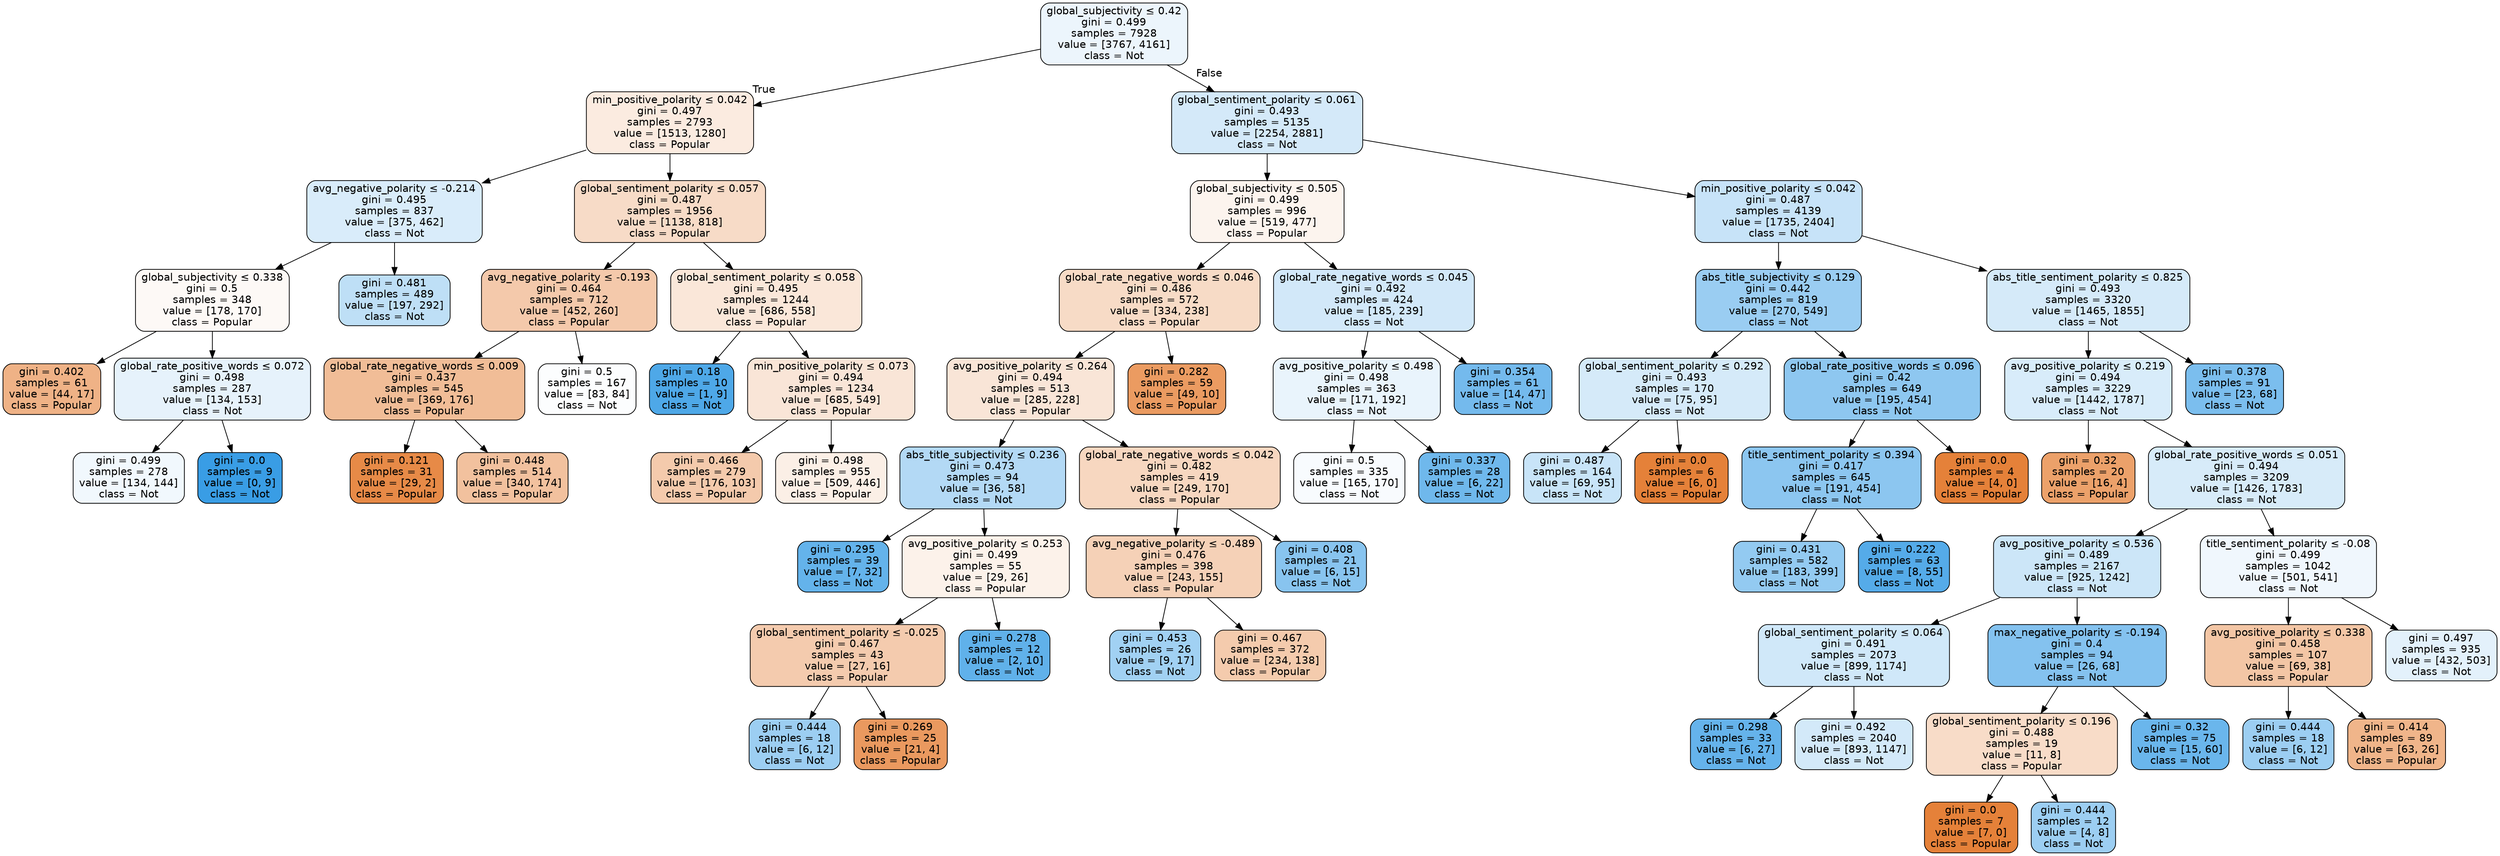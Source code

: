 digraph Tree {
node [shape=box, style="filled, rounded", color="black", fontname=helvetica] ;
edge [fontname=helvetica] ;
0 [label=<global_subjectivity &le; 0.42<br/>gini = 0.499<br/>samples = 7928<br/>value = [3767, 4161]<br/>class = Not>, fillcolor="#399de518"] ;
1 [label=<min_positive_polarity &le; 0.042<br/>gini = 0.497<br/>samples = 2793<br/>value = [1513, 1280]<br/>class = Popular>, fillcolor="#e5813927"] ;
0 -> 1 [labeldistance=2.5, labelangle=45, headlabel="True"] ;
3 [label=<avg_negative_polarity &le; -0.214<br/>gini = 0.495<br/>samples = 837<br/>value = [375, 462]<br/>class = Not>, fillcolor="#399de530"] ;
1 -> 3 ;
29 [label=<global_subjectivity &le; 0.338<br/>gini = 0.5<br/>samples = 348<br/>value = [178, 170]<br/>class = Popular>, fillcolor="#e581390b"] ;
3 -> 29 ;
31 [label=<gini = 0.402<br/>samples = 61<br/>value = [44, 17]<br/>class = Popular>, fillcolor="#e581399c"] ;
29 -> 31 ;
32 [label=<global_rate_positive_words &le; 0.072<br/>gini = 0.498<br/>samples = 287<br/>value = [134, 153]<br/>class = Not>, fillcolor="#399de520"] ;
29 -> 32 ;
53 [label=<gini = 0.499<br/>samples = 278<br/>value = [134, 144]<br/>class = Not>, fillcolor="#399de512"] ;
32 -> 53 ;
54 [label=<gini = 0.0<br/>samples = 9<br/>value = [0, 9]<br/>class = Not>, fillcolor="#399de5ff"] ;
32 -> 54 ;
30 [label=<gini = 0.481<br/>samples = 489<br/>value = [197, 292]<br/>class = Not>, fillcolor="#399de553"] ;
3 -> 30 ;
4 [label=<global_sentiment_polarity &le; 0.057<br/>gini = 0.487<br/>samples = 1956<br/>value = [1138, 818]<br/>class = Popular>, fillcolor="#e5813948"] ;
1 -> 4 ;
17 [label=<avg_negative_polarity &le; -0.193<br/>gini = 0.464<br/>samples = 712<br/>value = [452, 260]<br/>class = Popular>, fillcolor="#e581396c"] ;
4 -> 17 ;
19 [label=<global_rate_negative_words &le; 0.009<br/>gini = 0.437<br/>samples = 545<br/>value = [369, 176]<br/>class = Popular>, fillcolor="#e5813985"] ;
17 -> 19 ;
33 [label=<gini = 0.121<br/>samples = 31<br/>value = [29, 2]<br/>class = Popular>, fillcolor="#e58139ed"] ;
19 -> 33 ;
34 [label=<gini = 0.448<br/>samples = 514<br/>value = [340, 174]<br/>class = Popular>, fillcolor="#e581397c"] ;
19 -> 34 ;
20 [label=<gini = 0.5<br/>samples = 167<br/>value = [83, 84]<br/>class = Not>, fillcolor="#399de503"] ;
17 -> 20 ;
18 [label=<global_sentiment_polarity &le; 0.058<br/>gini = 0.495<br/>samples = 1244<br/>value = [686, 558]<br/>class = Popular>, fillcolor="#e5813930"] ;
4 -> 18 ;
37 [label=<gini = 0.18<br/>samples = 10<br/>value = [1, 9]<br/>class = Not>, fillcolor="#399de5e3"] ;
18 -> 37 ;
38 [label=<min_positive_polarity &le; 0.073<br/>gini = 0.494<br/>samples = 1234<br/>value = [685, 549]<br/>class = Popular>, fillcolor="#e5813933"] ;
18 -> 38 ;
39 [label=<gini = 0.466<br/>samples = 279<br/>value = [176, 103]<br/>class = Popular>, fillcolor="#e581396a"] ;
38 -> 39 ;
40 [label=<gini = 0.498<br/>samples = 955<br/>value = [509, 446]<br/>class = Popular>, fillcolor="#e5813920"] ;
38 -> 40 ;
2 [label=<global_sentiment_polarity &le; 0.061<br/>gini = 0.493<br/>samples = 5135<br/>value = [2254, 2881]<br/>class = Not>, fillcolor="#399de537"] ;
0 -> 2 [labeldistance=2.5, labelangle=-45, headlabel="False"] ;
5 [label=<global_subjectivity &le; 0.505<br/>gini = 0.499<br/>samples = 996<br/>value = [519, 477]<br/>class = Popular>, fillcolor="#e5813915"] ;
2 -> 5 ;
9 [label=<global_rate_negative_words &le; 0.046<br/>gini = 0.486<br/>samples = 572<br/>value = [334, 238]<br/>class = Popular>, fillcolor="#e5813949"] ;
5 -> 9 ;
11 [label=<avg_positive_polarity &le; 0.264<br/>gini = 0.494<br/>samples = 513<br/>value = [285, 228]<br/>class = Popular>, fillcolor="#e5813933"] ;
9 -> 11 ;
13 [label=<abs_title_subjectivity &le; 0.236<br/>gini = 0.473<br/>samples = 94<br/>value = [36, 58]<br/>class = Not>, fillcolor="#399de561"] ;
11 -> 13 ;
23 [label=<gini = 0.295<br/>samples = 39<br/>value = [7, 32]<br/>class = Not>, fillcolor="#399de5c7"] ;
13 -> 23 ;
24 [label=<avg_positive_polarity &le; 0.253<br/>gini = 0.499<br/>samples = 55<br/>value = [29, 26]<br/>class = Popular>, fillcolor="#e581391a"] ;
13 -> 24 ;
57 [label=<global_sentiment_polarity &le; -0.025<br/>gini = 0.467<br/>samples = 43<br/>value = [27, 16]<br/>class = Popular>, fillcolor="#e5813968"] ;
24 -> 57 ;
59 [label=<gini = 0.444<br/>samples = 18<br/>value = [6, 12]<br/>class = Not>, fillcolor="#399de57f"] ;
57 -> 59 ;
60 [label=<gini = 0.269<br/>samples = 25<br/>value = [21, 4]<br/>class = Popular>, fillcolor="#e58139ce"] ;
57 -> 60 ;
58 [label=<gini = 0.278<br/>samples = 12<br/>value = [2, 10]<br/>class = Not>, fillcolor="#399de5cc"] ;
24 -> 58 ;
14 [label=<global_rate_negative_words &le; 0.042<br/>gini = 0.482<br/>samples = 419<br/>value = [249, 170]<br/>class = Popular>, fillcolor="#e5813951"] ;
11 -> 14 ;
35 [label=<avg_negative_polarity &le; -0.489<br/>gini = 0.476<br/>samples = 398<br/>value = [243, 155]<br/>class = Popular>, fillcolor="#e581395c"] ;
14 -> 35 ;
67 [label=<gini = 0.453<br/>samples = 26<br/>value = [9, 17]<br/>class = Not>, fillcolor="#399de578"] ;
35 -> 67 ;
68 [label=<gini = 0.467<br/>samples = 372<br/>value = [234, 138]<br/>class = Popular>, fillcolor="#e5813969"] ;
35 -> 68 ;
36 [label=<gini = 0.408<br/>samples = 21<br/>value = [6, 15]<br/>class = Not>, fillcolor="#399de599"] ;
14 -> 36 ;
12 [label=<gini = 0.282<br/>samples = 59<br/>value = [49, 10]<br/>class = Popular>, fillcolor="#e58139cb"] ;
9 -> 12 ;
10 [label=<global_rate_negative_words &le; 0.045<br/>gini = 0.492<br/>samples = 424<br/>value = [185, 239]<br/>class = Not>, fillcolor="#399de53a"] ;
5 -> 10 ;
21 [label=<avg_positive_polarity &le; 0.498<br/>gini = 0.498<br/>samples = 363<br/>value = [171, 192]<br/>class = Not>, fillcolor="#399de51c"] ;
10 -> 21 ;
55 [label=<gini = 0.5<br/>samples = 335<br/>value = [165, 170]<br/>class = Not>, fillcolor="#399de508"] ;
21 -> 55 ;
56 [label=<gini = 0.337<br/>samples = 28<br/>value = [6, 22]<br/>class = Not>, fillcolor="#399de5b9"] ;
21 -> 56 ;
22 [label=<gini = 0.354<br/>samples = 61<br/>value = [14, 47]<br/>class = Not>, fillcolor="#399de5b3"] ;
10 -> 22 ;
6 [label=<min_positive_polarity &le; 0.042<br/>gini = 0.487<br/>samples = 4139<br/>value = [1735, 2404]<br/>class = Not>, fillcolor="#399de547"] ;
2 -> 6 ;
7 [label=<abs_title_subjectivity &le; 0.129<br/>gini = 0.442<br/>samples = 819<br/>value = [270, 549]<br/>class = Not>, fillcolor="#399de582"] ;
6 -> 7 ;
25 [label=<global_sentiment_polarity &le; 0.292<br/>gini = 0.493<br/>samples = 170<br/>value = [75, 95]<br/>class = Not>, fillcolor="#399de536"] ;
7 -> 25 ;
69 [label=<gini = 0.487<br/>samples = 164<br/>value = [69, 95]<br/>class = Not>, fillcolor="#399de546"] ;
25 -> 69 ;
70 [label=<gini = 0.0<br/>samples = 6<br/>value = [6, 0]<br/>class = Popular>, fillcolor="#e58139ff"] ;
25 -> 70 ;
26 [label=<global_rate_positive_words &le; 0.096<br/>gini = 0.42<br/>samples = 649<br/>value = [195, 454]<br/>class = Not>, fillcolor="#399de591"] ;
7 -> 26 ;
61 [label=<title_sentiment_polarity &le; 0.394<br/>gini = 0.417<br/>samples = 645<br/>value = [191, 454]<br/>class = Not>, fillcolor="#399de594"] ;
26 -> 61 ;
63 [label=<gini = 0.431<br/>samples = 582<br/>value = [183, 399]<br/>class = Not>, fillcolor="#399de58a"] ;
61 -> 63 ;
64 [label=<gini = 0.222<br/>samples = 63<br/>value = [8, 55]<br/>class = Not>, fillcolor="#399de5da"] ;
61 -> 64 ;
62 [label=<gini = 0.0<br/>samples = 4<br/>value = [4, 0]<br/>class = Popular>, fillcolor="#e58139ff"] ;
26 -> 62 ;
8 [label=<abs_title_sentiment_polarity &le; 0.825<br/>gini = 0.493<br/>samples = 3320<br/>value = [1465, 1855]<br/>class = Not>, fillcolor="#399de536"] ;
6 -> 8 ;
15 [label=<avg_positive_polarity &le; 0.219<br/>gini = 0.494<br/>samples = 3229<br/>value = [1442, 1787]<br/>class = Not>, fillcolor="#399de531"] ;
8 -> 15 ;
27 [label=<gini = 0.32<br/>samples = 20<br/>value = [16, 4]<br/>class = Popular>, fillcolor="#e58139bf"] ;
15 -> 27 ;
28 [label=<global_rate_positive_words &le; 0.051<br/>gini = 0.494<br/>samples = 3209<br/>value = [1426, 1783]<br/>class = Not>, fillcolor="#399de533"] ;
15 -> 28 ;
41 [label=<avg_positive_polarity &le; 0.536<br/>gini = 0.489<br/>samples = 2167<br/>value = [925, 1242]<br/>class = Not>, fillcolor="#399de541"] ;
28 -> 41 ;
45 [label=<global_sentiment_polarity &le; 0.064<br/>gini = 0.491<br/>samples = 2073<br/>value = [899, 1174]<br/>class = Not>, fillcolor="#399de53c"] ;
41 -> 45 ;
49 [label=<gini = 0.298<br/>samples = 33<br/>value = [6, 27]<br/>class = Not>, fillcolor="#399de5c6"] ;
45 -> 49 ;
50 [label=<gini = 0.492<br/>samples = 2040<br/>value = [893, 1147]<br/>class = Not>, fillcolor="#399de538"] ;
45 -> 50 ;
46 [label=<max_negative_polarity &le; -0.194<br/>gini = 0.4<br/>samples = 94<br/>value = [26, 68]<br/>class = Not>, fillcolor="#399de59e"] ;
41 -> 46 ;
47 [label=<global_sentiment_polarity &le; 0.196<br/>gini = 0.488<br/>samples = 19<br/>value = [11, 8]<br/>class = Popular>, fillcolor="#e5813946"] ;
46 -> 47 ;
65 [label=<gini = 0.0<br/>samples = 7<br/>value = [7, 0]<br/>class = Popular>, fillcolor="#e58139ff"] ;
47 -> 65 ;
66 [label=<gini = 0.444<br/>samples = 12<br/>value = [4, 8]<br/>class = Not>, fillcolor="#399de57f"] ;
47 -> 66 ;
48 [label=<gini = 0.32<br/>samples = 75<br/>value = [15, 60]<br/>class = Not>, fillcolor="#399de5bf"] ;
46 -> 48 ;
42 [label=<title_sentiment_polarity &le; -0.08<br/>gini = 0.499<br/>samples = 1042<br/>value = [501, 541]<br/>class = Not>, fillcolor="#399de513"] ;
28 -> 42 ;
43 [label=<avg_positive_polarity &le; 0.338<br/>gini = 0.458<br/>samples = 107<br/>value = [69, 38]<br/>class = Popular>, fillcolor="#e5813973"] ;
42 -> 43 ;
51 [label=<gini = 0.444<br/>samples = 18<br/>value = [6, 12]<br/>class = Not>, fillcolor="#399de57f"] ;
43 -> 51 ;
52 [label=<gini = 0.414<br/>samples = 89<br/>value = [63, 26]<br/>class = Popular>, fillcolor="#e5813996"] ;
43 -> 52 ;
44 [label=<gini = 0.497<br/>samples = 935<br/>value = [432, 503]<br/>class = Not>, fillcolor="#399de524"] ;
42 -> 44 ;
16 [label=<gini = 0.378<br/>samples = 91<br/>value = [23, 68]<br/>class = Not>, fillcolor="#399de5a9"] ;
8 -> 16 ;
}